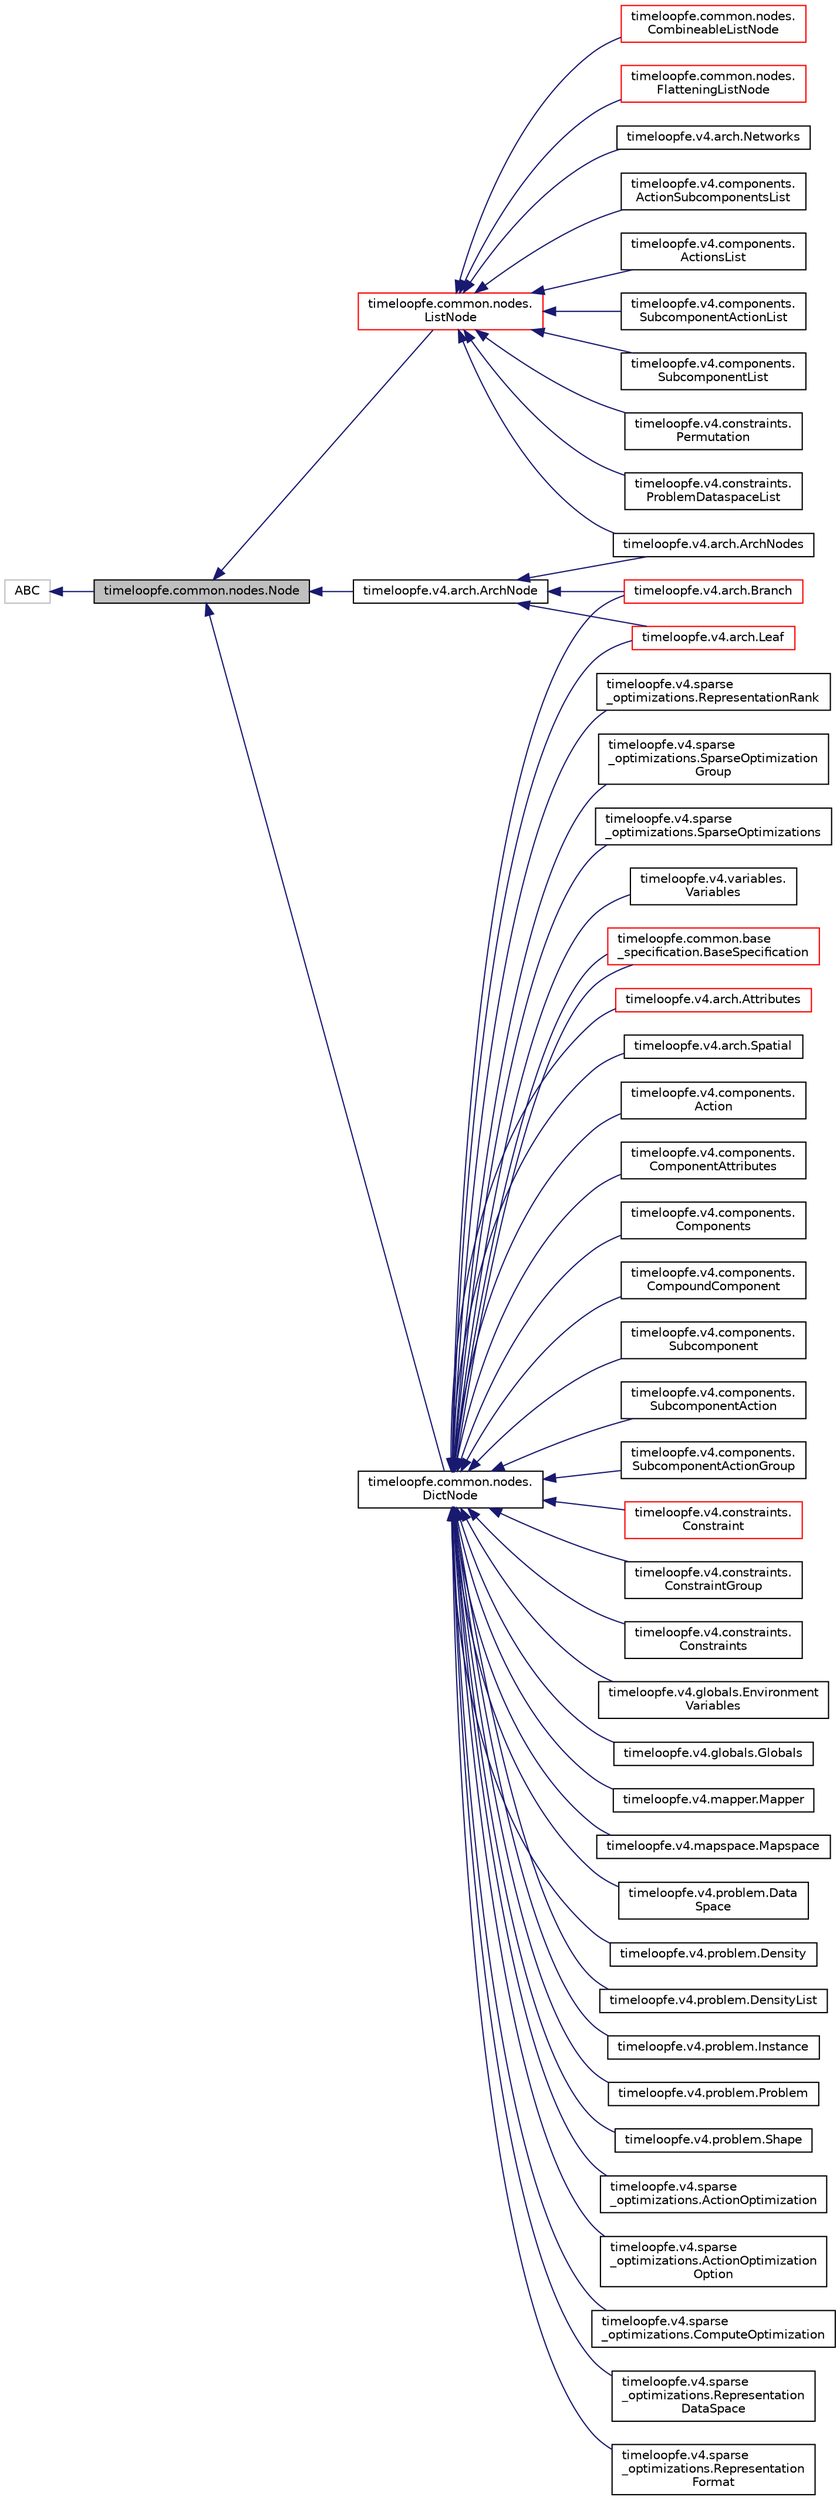 digraph "timeloopfe.common.nodes.Node"
{
 // LATEX_PDF_SIZE
  edge [fontname="Helvetica",fontsize="10",labelfontname="Helvetica",labelfontsize="10"];
  node [fontname="Helvetica",fontsize="10",shape=record];
  rankdir="LR";
  Node1 [label="timeloopfe.common.nodes.Node",height=0.2,width=0.4,color="black", fillcolor="grey75", style="filled", fontcolor="black",tooltip="Base class for all nodes in the hierarchy."];
  Node2 -> Node1 [dir="back",color="midnightblue",fontsize="10",style="solid",fontname="Helvetica"];
  Node2 [label="ABC",height=0.2,width=0.4,color="grey75", fillcolor="white", style="filled",tooltip=" "];
  Node1 -> Node3 [dir="back",color="midnightblue",fontsize="10",style="solid",fontname="Helvetica"];
  Node3 [label="timeloopfe.common.nodes.\lDictNode",height=0.2,width=0.4,color="black", fillcolor="white", style="filled",URL="$classtimeloopfe_1_1common_1_1nodes_1_1DictNode.html",tooltip="A node that is a dictionary of other nodes."];
  Node3 -> Node4 [dir="back",color="midnightblue",fontsize="10",style="solid",fontname="Helvetica"];
  Node4 [label="timeloopfe.common.base\l_specification.BaseSpecification",height=0.2,width=0.4,color="red", fillcolor="white", style="filled",URL="$classtimeloopfe_1_1common_1_1base__specification_1_1BaseSpecification.html",tooltip="Base class for specifications in the Timeloop framework."];
  Node3 -> Node4 [dir="back",color="midnightblue",fontsize="10",style="solid",fontname="Helvetica"];
  Node3 -> Node6 [dir="back",color="midnightblue",fontsize="10",style="solid",fontname="Helvetica"];
  Node6 [label="timeloopfe.v4.arch.Attributes",height=0.2,width=0.4,color="red", fillcolor="white", style="filled",URL="$classtimeloopfe_1_1v4_1_1arch_1_1Attributes.html",tooltip="A class representing attributes for a node in the architecture."];
  Node3 -> Node8 [dir="back",color="midnightblue",fontsize="10",style="solid",fontname="Helvetica"];
  Node8 [label="timeloopfe.v4.arch.Branch",height=0.2,width=0.4,color="red", fillcolor="white", style="filled",URL="$classtimeloopfe_1_1v4_1_1arch_1_1Branch.html",tooltip="A branch in the architecture."];
  Node3 -> Node13 [dir="back",color="midnightblue",fontsize="10",style="solid",fontname="Helvetica"];
  Node13 [label="timeloopfe.v4.arch.Leaf",height=0.2,width=0.4,color="red", fillcolor="white", style="filled",URL="$classtimeloopfe_1_1v4_1_1arch_1_1Leaf.html",tooltip="A leaf node in the architecture hierarchy."];
  Node3 -> Node20 [dir="back",color="midnightblue",fontsize="10",style="solid",fontname="Helvetica"];
  Node20 [label="timeloopfe.v4.arch.Spatial",height=0.2,width=0.4,color="black", fillcolor="white", style="filled",URL="$classtimeloopfe_1_1v4_1_1arch_1_1Spatial.html",tooltip="A spatial configuration in a system architecture."];
  Node3 -> Node21 [dir="back",color="midnightblue",fontsize="10",style="solid",fontname="Helvetica"];
  Node21 [label="timeloopfe.v4.components.\lAction",height=0.2,width=0.4,color="black", fillcolor="white", style="filled",URL="$classtimeloopfe_1_1v4_1_1components_1_1Action.html",tooltip="Represents an action that a component can perform."];
  Node3 -> Node22 [dir="back",color="midnightblue",fontsize="10",style="solid",fontname="Helvetica"];
  Node22 [label="timeloopfe.v4.components.\lComponentAttributes",height=0.2,width=0.4,color="black", fillcolor="white", style="filled",URL="$classtimeloopfe_1_1v4_1_1components_1_1ComponentAttributes.html",tooltip="Represents the attributes of a component."];
  Node3 -> Node23 [dir="back",color="midnightblue",fontsize="10",style="solid",fontname="Helvetica"];
  Node23 [label="timeloopfe.v4.components.\lComponents",height=0.2,width=0.4,color="black", fillcolor="white", style="filled",URL="$classtimeloopfe_1_1v4_1_1components_1_1Components.html",tooltip="A collection of components."];
  Node3 -> Node24 [dir="back",color="midnightblue",fontsize="10",style="solid",fontname="Helvetica"];
  Node24 [label="timeloopfe.v4.components.\lCompoundComponent",height=0.2,width=0.4,color="black", fillcolor="white", style="filled",URL="$classtimeloopfe_1_1v4_1_1components_1_1CompoundComponent.html",tooltip="Represents a compound component."];
  Node3 -> Node25 [dir="back",color="midnightblue",fontsize="10",style="solid",fontname="Helvetica"];
  Node25 [label="timeloopfe.v4.components.\lSubcomponent",height=0.2,width=0.4,color="black", fillcolor="white", style="filled",URL="$classtimeloopfe_1_1v4_1_1components_1_1Subcomponent.html",tooltip="A subcomponent."];
  Node3 -> Node26 [dir="back",color="midnightblue",fontsize="10",style="solid",fontname="Helvetica"];
  Node26 [label="timeloopfe.v4.components.\lSubcomponentAction",height=0.2,width=0.4,color="black", fillcolor="white", style="filled",URL="$classtimeloopfe_1_1v4_1_1components_1_1SubcomponentAction.html",tooltip="A subcomponent action."];
  Node3 -> Node27 [dir="back",color="midnightblue",fontsize="10",style="solid",fontname="Helvetica"];
  Node27 [label="timeloopfe.v4.components.\lSubcomponentActionGroup",height=0.2,width=0.4,color="black", fillcolor="white", style="filled",URL="$classtimeloopfe_1_1v4_1_1components_1_1SubcomponentActionGroup.html",tooltip="A group of subactions taken by a particular subcomponent."];
  Node3 -> Node28 [dir="back",color="midnightblue",fontsize="10",style="solid",fontname="Helvetica"];
  Node28 [label="timeloopfe.v4.constraints.\lConstraint",height=0.2,width=0.4,color="red", fillcolor="white", style="filled",URL="$classtimeloopfe_1_1v4_1_1constraints_1_1Constraint.html",tooltip="A constraint in the system."];
  Node3 -> Node35 [dir="back",color="midnightblue",fontsize="10",style="solid",fontname="Helvetica"];
  Node35 [label="timeloopfe.v4.constraints.\lConstraintGroup",height=0.2,width=0.4,color="black", fillcolor="white", style="filled",URL="$classtimeloopfe_1_1v4_1_1constraints_1_1ConstraintGroup.html",tooltip="A group of constraints."];
  Node3 -> Node36 [dir="back",color="midnightblue",fontsize="10",style="solid",fontname="Helvetica"];
  Node36 [label="timeloopfe.v4.constraints.\lConstraints",height=0.2,width=0.4,color="black", fillcolor="white", style="filled",URL="$classtimeloopfe_1_1v4_1_1constraints_1_1Constraints.html",tooltip="Class representing constraints."];
  Node3 -> Node37 [dir="back",color="midnightblue",fontsize="10",style="solid",fontname="Helvetica"];
  Node37 [label="timeloopfe.v4.globals.Environment\lVariables",height=0.2,width=0.4,color="black", fillcolor="white", style="filled",URL="$classtimeloopfe_1_1v4_1_1globals_1_1EnvironmentVariables.html",tooltip="Dictionary of environment variables."];
  Node3 -> Node38 [dir="back",color="midnightblue",fontsize="10",style="solid",fontname="Helvetica"];
  Node38 [label="timeloopfe.v4.globals.Globals",height=0.2,width=0.4,color="black", fillcolor="white", style="filled",URL="$classtimeloopfe_1_1v4_1_1globals_1_1Globals.html",tooltip="Top-level Globals key."];
  Node3 -> Node39 [dir="back",color="midnightblue",fontsize="10",style="solid",fontname="Helvetica"];
  Node39 [label="timeloopfe.v4.mapper.Mapper",height=0.2,width=0.4,color="black", fillcolor="white", style="filled",URL="$classtimeloopfe_1_1v4_1_1mapper_1_1Mapper.html",tooltip="A mapper object that holds various attributes and settings for mapping operations in Timeloop."];
  Node3 -> Node40 [dir="back",color="midnightblue",fontsize="10",style="solid",fontname="Helvetica"];
  Node40 [label="timeloopfe.v4.mapspace.Mapspace",height=0.2,width=0.4,color="black", fillcolor="white", style="filled",URL="$classtimeloopfe_1_1v4_1_1mapspace_1_1Mapspace.html",tooltip="Top-level mapspace object."];
  Node3 -> Node41 [dir="back",color="midnightblue",fontsize="10",style="solid",fontname="Helvetica"];
  Node41 [label="timeloopfe.v4.problem.Data\lSpace",height=0.2,width=0.4,color="black", fillcolor="white", style="filled",URL="$classtimeloopfe_1_1v4_1_1problem_1_1DataSpace.html",tooltip="A data space object."];
  Node3 -> Node42 [dir="back",color="midnightblue",fontsize="10",style="solid",fontname="Helvetica"];
  Node42 [label="timeloopfe.v4.problem.Density",height=0.2,width=0.4,color="black", fillcolor="white", style="filled",URL="$classtimeloopfe_1_1v4_1_1problem_1_1Density.html",tooltip="A Density object represents the density and distribution of a workload tensor."];
  Node3 -> Node43 [dir="back",color="midnightblue",fontsize="10",style="solid",fontname="Helvetica"];
  Node43 [label="timeloopfe.v4.problem.DensityList",height=0.2,width=0.4,color="black", fillcolor="white", style="filled",URL="$classtimeloopfe_1_1v4_1_1problem_1_1DensityList.html",tooltip="A list of densities for each data space."];
  Node3 -> Node44 [dir="back",color="midnightblue",fontsize="10",style="solid",fontname="Helvetica"];
  Node44 [label="timeloopfe.v4.problem.Instance",height=0.2,width=0.4,color="black", fillcolor="white", style="filled",URL="$classtimeloopfe_1_1v4_1_1problem_1_1Instance.html",tooltip="An problem instance object."];
  Node3 -> Node45 [dir="back",color="midnightblue",fontsize="10",style="solid",fontname="Helvetica"];
  Node45 [label="timeloopfe.v4.problem.Problem",height=0.2,width=0.4,color="black", fillcolor="white", style="filled",URL="$classtimeloopfe_1_1v4_1_1problem_1_1Problem.html",tooltip="The top-level problem object in Timeloop."];
  Node3 -> Node46 [dir="back",color="midnightblue",fontsize="10",style="solid",fontname="Helvetica"];
  Node46 [label="timeloopfe.v4.problem.Shape",height=0.2,width=0.4,color="black", fillcolor="white", style="filled",URL="$classtimeloopfe_1_1v4_1_1problem_1_1Shape.html",tooltip="Problem shape object."];
  Node3 -> Node47 [dir="back",color="midnightblue",fontsize="10",style="solid",fontname="Helvetica"];
  Node47 [label="timeloopfe.v4.sparse\l_optimizations.ActionOptimization",height=0.2,width=0.4,color="black", fillcolor="white", style="filled",URL="$classtimeloopfe_1_1v4_1_1sparse__optimizations_1_1ActionOptimization.html",tooltip="An action optimization."];
  Node3 -> Node48 [dir="back",color="midnightblue",fontsize="10",style="solid",fontname="Helvetica"];
  Node48 [label="timeloopfe.v4.sparse\l_optimizations.ActionOptimization\lOption",height=0.2,width=0.4,color="black", fillcolor="white", style="filled",URL="$classtimeloopfe_1_1v4_1_1sparse__optimizations_1_1ActionOptimizationOption.html",tooltip="An action optimization option."];
  Node3 -> Node49 [dir="back",color="midnightblue",fontsize="10",style="solid",fontname="Helvetica"];
  Node49 [label="timeloopfe.v4.sparse\l_optimizations.ComputeOptimization",height=0.2,width=0.4,color="black", fillcolor="white", style="filled",URL="$classtimeloopfe_1_1v4_1_1sparse__optimizations_1_1ComputeOptimization.html",tooltip="A compute optimization."];
  Node3 -> Node50 [dir="back",color="midnightblue",fontsize="10",style="solid",fontname="Helvetica"];
  Node50 [label="timeloopfe.v4.sparse\l_optimizations.Representation\lDataSpace",height=0.2,width=0.4,color="black", fillcolor="white", style="filled",URL="$classtimeloopfe_1_1v4_1_1sparse__optimizations_1_1RepresentationDataSpace.html",tooltip="Contains the representation format for a data space."];
  Node3 -> Node51 [dir="back",color="midnightblue",fontsize="10",style="solid",fontname="Helvetica"];
  Node51 [label="timeloopfe.v4.sparse\l_optimizations.Representation\lFormat",height=0.2,width=0.4,color="black", fillcolor="white", style="filled",URL="$classtimeloopfe_1_1v4_1_1sparse__optimizations_1_1RepresentationFormat.html",tooltip="A representation format sparse optimization."];
  Node3 -> Node52 [dir="back",color="midnightblue",fontsize="10",style="solid",fontname="Helvetica"];
  Node52 [label="timeloopfe.v4.sparse\l_optimizations.RepresentationRank",height=0.2,width=0.4,color="black", fillcolor="white", style="filled",URL="$classtimeloopfe_1_1v4_1_1sparse__optimizations_1_1RepresentationRank.html",tooltip="A representation rank."];
  Node3 -> Node53 [dir="back",color="midnightblue",fontsize="10",style="solid",fontname="Helvetica"];
  Node53 [label="timeloopfe.v4.sparse\l_optimizations.SparseOptimization\lGroup",height=0.2,width=0.4,color="black", fillcolor="white", style="filled",URL="$classtimeloopfe_1_1v4_1_1sparse__optimizations_1_1SparseOptimizationGroup.html",tooltip="A group of sparse optimizations."];
  Node3 -> Node54 [dir="back",color="midnightblue",fontsize="10",style="solid",fontname="Helvetica"];
  Node54 [label="timeloopfe.v4.sparse\l_optimizations.SparseOptimizations",height=0.2,width=0.4,color="black", fillcolor="white", style="filled",URL="$classtimeloopfe_1_1v4_1_1sparse__optimizations_1_1SparseOptimizations.html",tooltip="Top-level class for sparse optimizations."];
  Node3 -> Node55 [dir="back",color="midnightblue",fontsize="10",style="solid",fontname="Helvetica"];
  Node55 [label="timeloopfe.v4.variables.\lVariables",height=0.2,width=0.4,color="black", fillcolor="white", style="filled",URL="$classtimeloopfe_1_1v4_1_1variables_1_1Variables.html",tooltip="A top-level class for variables."];
  Node1 -> Node56 [dir="back",color="midnightblue",fontsize="10",style="solid",fontname="Helvetica"];
  Node56 [label="timeloopfe.common.nodes.\lListNode",height=0.2,width=0.4,color="red", fillcolor="white", style="filled",URL="$classtimeloopfe_1_1common_1_1nodes_1_1ListNode.html",tooltip="A node that is a list of other nodes."];
  Node56 -> Node57 [dir="back",color="midnightblue",fontsize="10",style="solid",fontname="Helvetica"];
  Node57 [label="timeloopfe.common.nodes.\lCombineableListNode",height=0.2,width=0.4,color="red", fillcolor="white", style="filled",URL="$classtimeloopfe_1_1common_1_1nodes_1_1CombineableListNode.html",tooltip="A list node that can be combined with others by extending."];
  Node56 -> Node61 [dir="back",color="midnightblue",fontsize="10",style="solid",fontname="Helvetica"];
  Node61 [label="timeloopfe.common.nodes.\lFlatteningListNode",height=0.2,width=0.4,color="red", fillcolor="white", style="filled",URL="$classtimeloopfe_1_1common_1_1nodes_1_1FlatteningListNode.html",tooltip="A list node that flattens lists of lists."];
  Node56 -> Node63 [dir="back",color="midnightblue",fontsize="10",style="solid",fontname="Helvetica"];
  Node63 [label="timeloopfe.v4.arch.ArchNodes",height=0.2,width=0.4,color="black", fillcolor="white", style="filled",URL="$classtimeloopfe_1_1v4_1_1arch_1_1ArchNodes.html",tooltip="A collection of architectural nodes."];
  Node56 -> Node64 [dir="back",color="midnightblue",fontsize="10",style="solid",fontname="Helvetica"];
  Node64 [label="timeloopfe.v4.arch.Networks",height=0.2,width=0.4,color="black", fillcolor="white", style="filled",URL="$classtimeloopfe_1_1v4_1_1arch_1_1Networks.html",tooltip="A list of networks in the architecture."];
  Node56 -> Node65 [dir="back",color="midnightblue",fontsize="10",style="solid",fontname="Helvetica"];
  Node65 [label="timeloopfe.v4.components.\lActionSubcomponentsList",height=0.2,width=0.4,color="black", fillcolor="white", style="filled",URL="$classtimeloopfe_1_1v4_1_1components_1_1ActionSubcomponentsList.html",tooltip="A list of actions that may be taken as subactions of an action."];
  Node56 -> Node66 [dir="back",color="midnightblue",fontsize="10",style="solid",fontname="Helvetica"];
  Node66 [label="timeloopfe.v4.components.\lActionsList",height=0.2,width=0.4,color="black", fillcolor="white", style="filled",URL="$classtimeloopfe_1_1v4_1_1components_1_1ActionsList.html",tooltip="A list of actions for a component."];
  Node56 -> Node67 [dir="back",color="midnightblue",fontsize="10",style="solid",fontname="Helvetica"];
  Node67 [label="timeloopfe.v4.components.\lSubcomponentActionList",height=0.2,width=0.4,color="black", fillcolor="white", style="filled",URL="$classtimeloopfe_1_1v4_1_1components_1_1SubcomponentActionList.html",tooltip="A list of subcomponent actions."];
  Node56 -> Node68 [dir="back",color="midnightblue",fontsize="10",style="solid",fontname="Helvetica"];
  Node68 [label="timeloopfe.v4.components.\lSubcomponentList",height=0.2,width=0.4,color="black", fillcolor="white", style="filled",URL="$classtimeloopfe_1_1v4_1_1components_1_1SubcomponentList.html",tooltip="A list of subcomponents."];
  Node56 -> Node69 [dir="back",color="midnightblue",fontsize="10",style="solid",fontname="Helvetica"];
  Node69 [label="timeloopfe.v4.constraints.\lPermutation",height=0.2,width=0.4,color="black", fillcolor="white", style="filled",URL="$classtimeloopfe_1_1v4_1_1constraints_1_1Permutation.html",tooltip="A permutation of ranks."];
  Node56 -> Node70 [dir="back",color="midnightblue",fontsize="10",style="solid",fontname="Helvetica"];
  Node70 [label="timeloopfe.v4.constraints.\lProblemDataspaceList",height=0.2,width=0.4,color="black", fillcolor="white", style="filled",URL="$classtimeloopfe_1_1v4_1_1constraints_1_1ProblemDataspaceList.html",tooltip="A list of problem dataspaces."];
  Node1 -> Node78 [dir="back",color="midnightblue",fontsize="10",style="solid",fontname="Helvetica"];
  Node78 [label="timeloopfe.v4.arch.ArchNode",height=0.2,width=0.4,color="black", fillcolor="white", style="filled",URL="$classtimeloopfe_1_1v4_1_1arch_1_1ArchNode.html",tooltip="A node in the architecture hierarchy."];
  Node78 -> Node63 [dir="back",color="midnightblue",fontsize="10",style="solid",fontname="Helvetica"];
  Node78 -> Node8 [dir="back",color="midnightblue",fontsize="10",style="solid",fontname="Helvetica"];
  Node78 -> Node13 [dir="back",color="midnightblue",fontsize="10",style="solid",fontname="Helvetica"];
}
